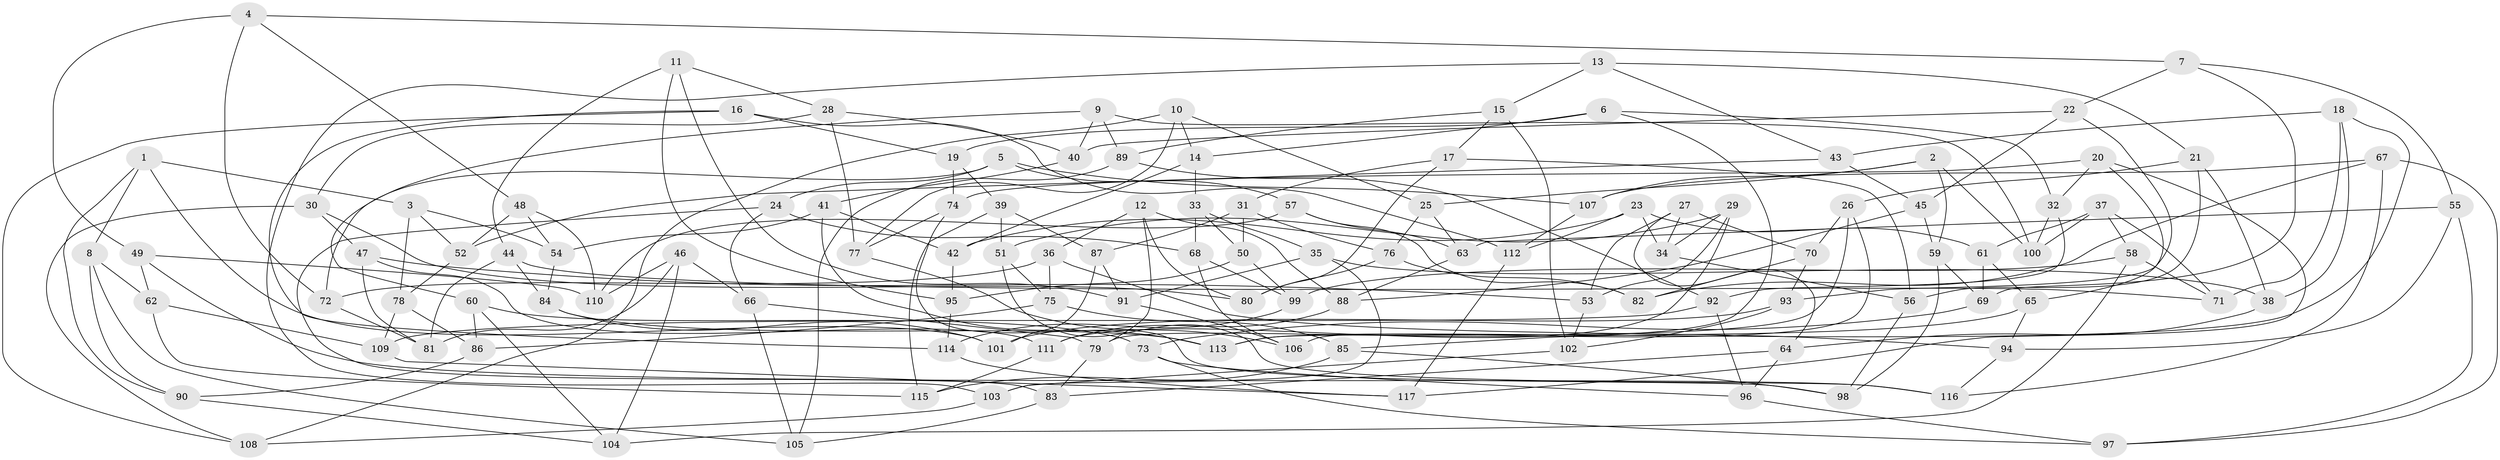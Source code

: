 // Generated by graph-tools (version 1.1) at 2025/11/02/27/25 16:11:49]
// undirected, 117 vertices, 234 edges
graph export_dot {
graph [start="1"]
  node [color=gray90,style=filled];
  1;
  2;
  3;
  4;
  5;
  6;
  7;
  8;
  9;
  10;
  11;
  12;
  13;
  14;
  15;
  16;
  17;
  18;
  19;
  20;
  21;
  22;
  23;
  24;
  25;
  26;
  27;
  28;
  29;
  30;
  31;
  32;
  33;
  34;
  35;
  36;
  37;
  38;
  39;
  40;
  41;
  42;
  43;
  44;
  45;
  46;
  47;
  48;
  49;
  50;
  51;
  52;
  53;
  54;
  55;
  56;
  57;
  58;
  59;
  60;
  61;
  62;
  63;
  64;
  65;
  66;
  67;
  68;
  69;
  70;
  71;
  72;
  73;
  74;
  75;
  76;
  77;
  78;
  79;
  80;
  81;
  82;
  83;
  84;
  85;
  86;
  87;
  88;
  89;
  90;
  91;
  92;
  93;
  94;
  95;
  96;
  97;
  98;
  99;
  100;
  101;
  102;
  103;
  104;
  105;
  106;
  107;
  108;
  109;
  110;
  111;
  112;
  113;
  114;
  115;
  116;
  117;
  1 -- 101;
  1 -- 3;
  1 -- 8;
  1 -- 90;
  2 -- 100;
  2 -- 25;
  2 -- 59;
  2 -- 107;
  3 -- 52;
  3 -- 78;
  3 -- 54;
  4 -- 72;
  4 -- 49;
  4 -- 48;
  4 -- 7;
  5 -- 24;
  5 -- 57;
  5 -- 72;
  5 -- 107;
  6 -- 14;
  6 -- 79;
  6 -- 19;
  6 -- 32;
  7 -- 22;
  7 -- 69;
  7 -- 55;
  8 -- 62;
  8 -- 105;
  8 -- 90;
  9 -- 40;
  9 -- 100;
  9 -- 60;
  9 -- 89;
  10 -- 25;
  10 -- 108;
  10 -- 14;
  10 -- 77;
  11 -- 95;
  11 -- 91;
  11 -- 28;
  11 -- 44;
  12 -- 80;
  12 -- 36;
  12 -- 88;
  12 -- 79;
  13 -- 15;
  13 -- 103;
  13 -- 21;
  13 -- 43;
  14 -- 42;
  14 -- 33;
  15 -- 17;
  15 -- 102;
  15 -- 89;
  16 -- 114;
  16 -- 112;
  16 -- 108;
  16 -- 19;
  17 -- 80;
  17 -- 56;
  17 -- 31;
  18 -- 43;
  18 -- 113;
  18 -- 71;
  18 -- 38;
  19 -- 74;
  19 -- 39;
  20 -- 117;
  20 -- 32;
  20 -- 65;
  20 -- 74;
  21 -- 26;
  21 -- 56;
  21 -- 38;
  22 -- 45;
  22 -- 40;
  22 -- 93;
  23 -- 34;
  23 -- 61;
  23 -- 42;
  23 -- 112;
  24 -- 83;
  24 -- 66;
  24 -- 68;
  25 -- 63;
  25 -- 76;
  26 -- 70;
  26 -- 106;
  26 -- 113;
  27 -- 64;
  27 -- 53;
  27 -- 70;
  27 -- 34;
  28 -- 77;
  28 -- 40;
  28 -- 30;
  29 -- 51;
  29 -- 53;
  29 -- 111;
  29 -- 34;
  30 -- 47;
  30 -- 108;
  30 -- 80;
  31 -- 76;
  31 -- 87;
  31 -- 50;
  32 -- 92;
  32 -- 100;
  33 -- 50;
  33 -- 68;
  33 -- 35;
  34 -- 56;
  35 -- 38;
  35 -- 103;
  35 -- 91;
  36 -- 94;
  36 -- 75;
  36 -- 72;
  37 -- 58;
  37 -- 71;
  37 -- 61;
  37 -- 100;
  38 -- 64;
  39 -- 51;
  39 -- 115;
  39 -- 87;
  40 -- 41;
  41 -- 54;
  41 -- 113;
  41 -- 42;
  42 -- 95;
  43 -- 45;
  43 -- 52;
  44 -- 84;
  44 -- 71;
  44 -- 81;
  45 -- 59;
  45 -- 88;
  46 -- 81;
  46 -- 110;
  46 -- 104;
  46 -- 66;
  47 -- 81;
  47 -- 111;
  47 -- 53;
  48 -- 52;
  48 -- 110;
  48 -- 54;
  49 -- 62;
  49 -- 110;
  49 -- 116;
  50 -- 95;
  50 -- 99;
  51 -- 116;
  51 -- 75;
  52 -- 78;
  53 -- 102;
  54 -- 84;
  55 -- 97;
  55 -- 94;
  55 -- 63;
  56 -- 98;
  57 -- 63;
  57 -- 82;
  57 -- 110;
  58 -- 104;
  58 -- 71;
  58 -- 99;
  59 -- 98;
  59 -- 69;
  60 -- 73;
  60 -- 104;
  60 -- 86;
  61 -- 65;
  61 -- 69;
  62 -- 115;
  62 -- 109;
  63 -- 88;
  64 -- 96;
  64 -- 83;
  65 -- 94;
  65 -- 85;
  66 -- 105;
  66 -- 79;
  67 -- 82;
  67 -- 116;
  67 -- 107;
  67 -- 97;
  68 -- 99;
  68 -- 106;
  69 -- 73;
  70 -- 82;
  70 -- 93;
  72 -- 81;
  73 -- 97;
  73 -- 96;
  74 -- 98;
  74 -- 77;
  75 -- 85;
  75 -- 86;
  76 -- 82;
  76 -- 80;
  77 -- 106;
  78 -- 109;
  78 -- 86;
  79 -- 83;
  83 -- 105;
  84 -- 113;
  84 -- 101;
  85 -- 115;
  85 -- 98;
  86 -- 90;
  87 -- 91;
  87 -- 101;
  88 -- 111;
  89 -- 92;
  89 -- 105;
  90 -- 104;
  91 -- 106;
  92 -- 96;
  92 -- 109;
  93 -- 102;
  93 -- 101;
  94 -- 116;
  95 -- 114;
  96 -- 97;
  99 -- 114;
  102 -- 103;
  103 -- 108;
  107 -- 112;
  109 -- 117;
  111 -- 115;
  112 -- 117;
  114 -- 117;
}
